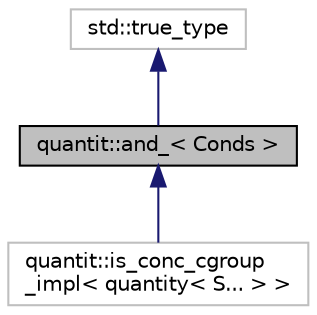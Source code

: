 digraph "quantit::and_&lt; Conds &gt;"
{
 // LATEX_PDF_SIZE
  edge [fontname="Helvetica",fontsize="10",labelfontname="Helvetica",labelfontsize="10"];
  node [fontname="Helvetica",fontsize="10",shape=record];
  Node1 [label="quantit::and_\< Conds \>",height=0.2,width=0.4,color="black", fillcolor="grey75", style="filled", fontcolor="black",tooltip="logical and for template parameter pack"];
  Node2 -> Node1 [dir="back",color="midnightblue",fontsize="10",style="solid",fontname="Helvetica"];
  Node2 [label="std::true_type",height=0.2,width=0.4,color="grey75", fillcolor="white", style="filled",tooltip=" "];
  Node1 -> Node3 [dir="back",color="midnightblue",fontsize="10",style="solid",fontname="Helvetica"];
  Node3 [label="quantit::is_conc_cgroup\l_impl\< quantity\< S... \> \>",height=0.2,width=0.4,color="grey75", fillcolor="white", style="filled",URL="$structquantit_1_1is__conc__cgroup__impl_3_01quantity_3_01S_8_8_8_01_4_01_4.html",tooltip=" "];
}
